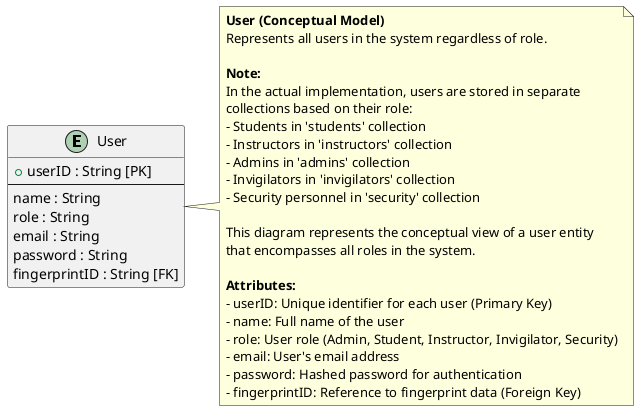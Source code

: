 @startuml
' User Conceptual Model

skinparam entity {
  BackgroundColor #f06292
  BorderColor black
  FontColor black
}

entity "User" as User {
  + userID : String [PK]
  --
  name : String
  role : String
  email : String
  password : String
  fingerprintID : String [FK]
}

note right of User
  **User (Conceptual Model)**
  Represents all users in the system regardless of role.
  
  **Note:**
  In the actual implementation, users are stored in separate 
  collections based on their role:
  - Students in 'students' collection
  - Instructors in 'instructors' collection
  - Admins in 'admins' collection
  - Invigilators in 'invigilators' collection
  - Security personnel in 'security' collection
  
  This diagram represents the conceptual view of a user entity 
  that encompasses all roles in the system.
  
  **Attributes:**
  - userID: Unique identifier for each user (Primary Key)
  - name: Full name of the user
  - role: User role (Admin, Student, Instructor, Invigilator, Security)
  - email: User's email address
  - password: Hashed password for authentication
  - fingerprintID: Reference to fingerprint data (Foreign Key)
end note

@enduml
